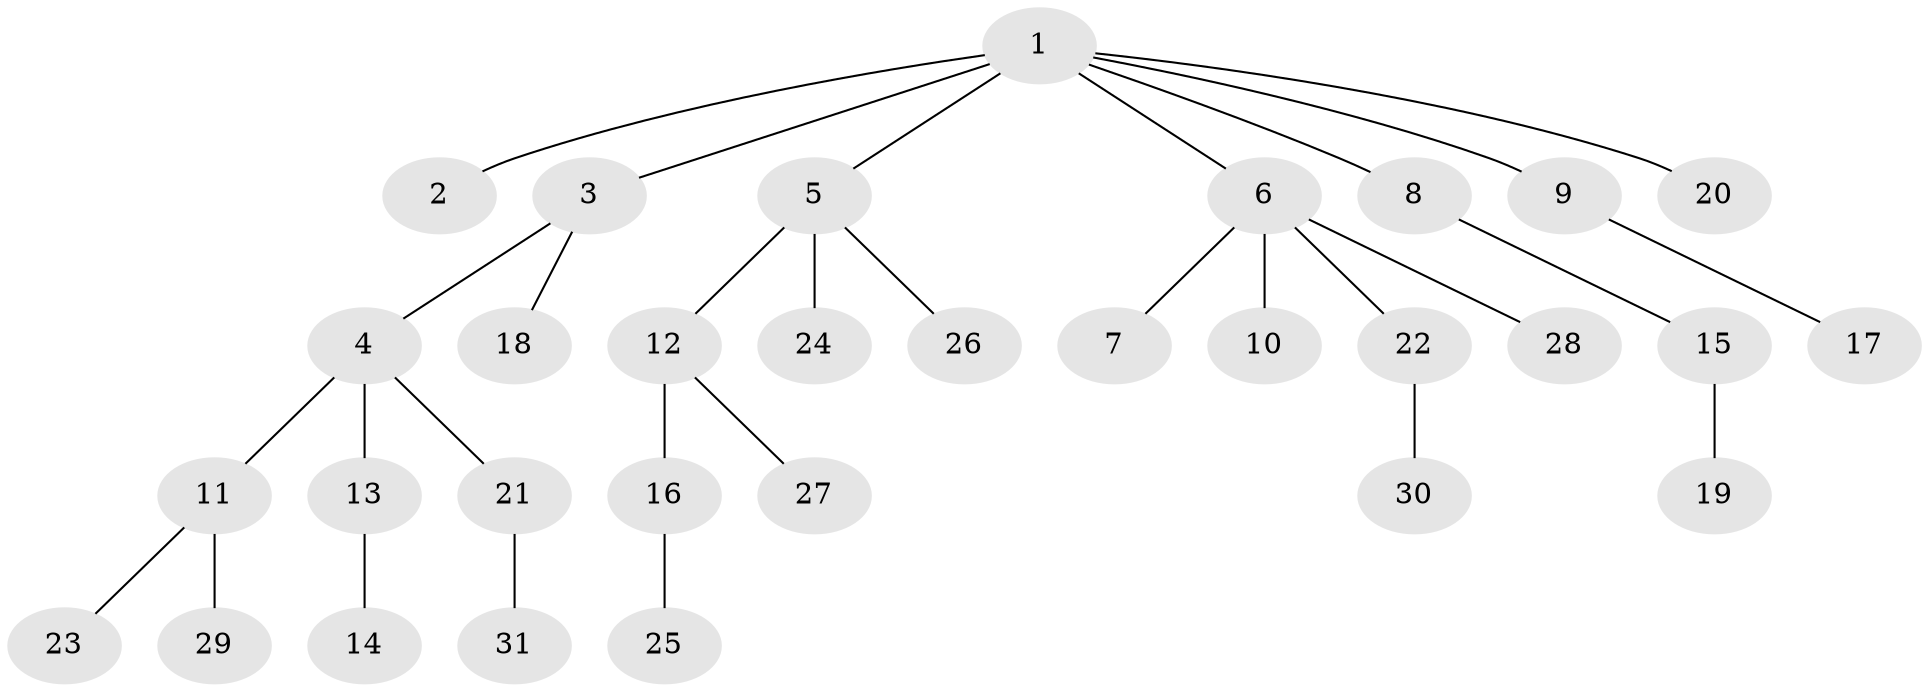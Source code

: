 // original degree distribution, {7: 0.03389830508474576, 3: 0.15254237288135594, 6: 0.03389830508474576, 2: 0.23728813559322035, 1: 0.5254237288135594, 4: 0.01694915254237288}
// Generated by graph-tools (version 1.1) at 2025/36/03/09/25 02:36:51]
// undirected, 31 vertices, 30 edges
graph export_dot {
graph [start="1"]
  node [color=gray90,style=filled];
  1;
  2;
  3;
  4;
  5;
  6;
  7;
  8;
  9;
  10;
  11;
  12;
  13;
  14;
  15;
  16;
  17;
  18;
  19;
  20;
  21;
  22;
  23;
  24;
  25;
  26;
  27;
  28;
  29;
  30;
  31;
  1 -- 2 [weight=2.0];
  1 -- 3 [weight=1.0];
  1 -- 5 [weight=1.0];
  1 -- 6 [weight=1.0];
  1 -- 8 [weight=1.0];
  1 -- 9 [weight=1.0];
  1 -- 20 [weight=1.0];
  3 -- 4 [weight=1.0];
  3 -- 18 [weight=2.0];
  4 -- 11 [weight=2.0];
  4 -- 13 [weight=1.0];
  4 -- 21 [weight=1.0];
  5 -- 12 [weight=1.0];
  5 -- 24 [weight=2.0];
  5 -- 26 [weight=1.0];
  6 -- 7 [weight=1.0];
  6 -- 10 [weight=2.0];
  6 -- 22 [weight=1.0];
  6 -- 28 [weight=1.0];
  8 -- 15 [weight=1.0];
  9 -- 17 [weight=1.0];
  11 -- 23 [weight=1.0];
  11 -- 29 [weight=1.0];
  12 -- 16 [weight=1.0];
  12 -- 27 [weight=1.0];
  13 -- 14 [weight=2.0];
  15 -- 19 [weight=1.0];
  16 -- 25 [weight=1.0];
  21 -- 31 [weight=2.0];
  22 -- 30 [weight=1.0];
}
